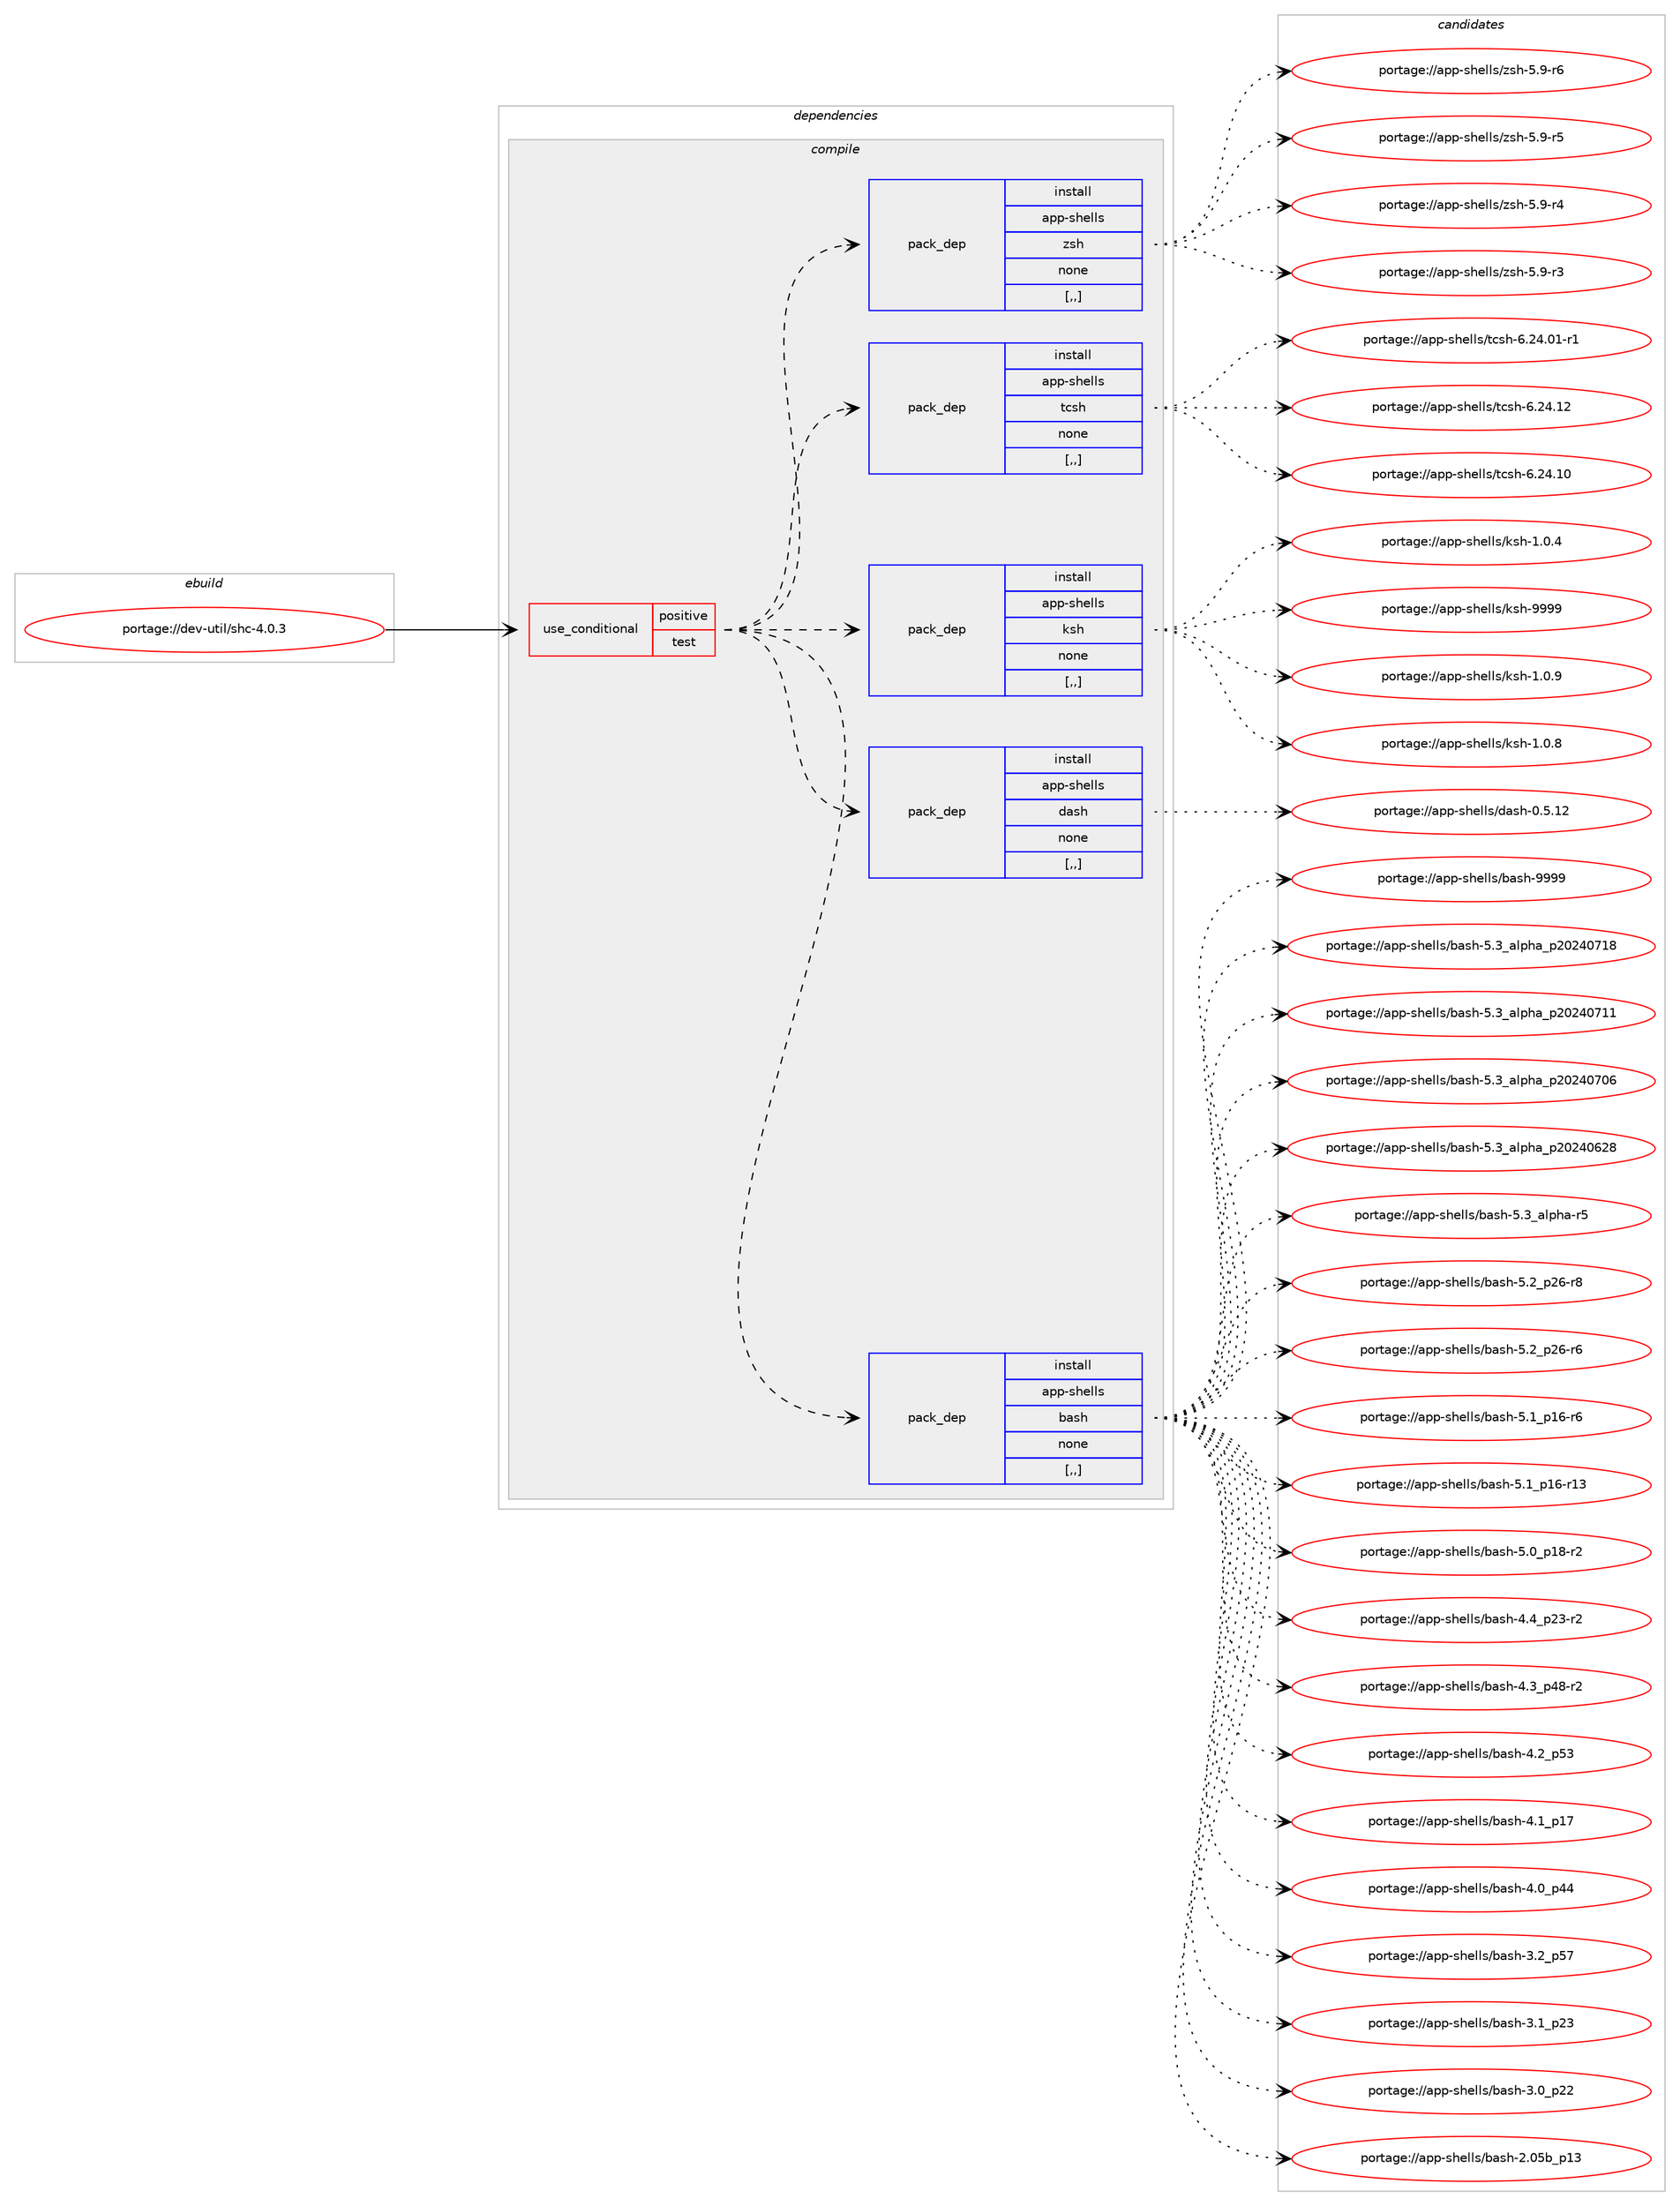 digraph prolog {

# *************
# Graph options
# *************

newrank=true;
concentrate=true;
compound=true;
graph [rankdir=LR,fontname=Helvetica,fontsize=10,ranksep=1.5];#, ranksep=2.5, nodesep=0.2];
edge  [arrowhead=vee];
node  [fontname=Helvetica,fontsize=10];

# **********
# The ebuild
# **********

subgraph cluster_leftcol {
color=gray;
label=<<i>ebuild</i>>;
id [label="portage://dev-util/shc-4.0.3", color=red, width=4, href="../dev-util/shc-4.0.3.svg"];
}

# ****************
# The dependencies
# ****************

subgraph cluster_midcol {
color=gray;
label=<<i>dependencies</i>>;
subgraph cluster_compile {
fillcolor="#eeeeee";
style=filled;
label=<<i>compile</i>>;
subgraph cond62082 {
dependency220342 [label=<<TABLE BORDER="0" CELLBORDER="1" CELLSPACING="0" CELLPADDING="4"><TR><TD ROWSPAN="3" CELLPADDING="10">use_conditional</TD></TR><TR><TD>positive</TD></TR><TR><TD>test</TD></TR></TABLE>>, shape=none, color=red];
subgraph pack156814 {
dependency220343 [label=<<TABLE BORDER="0" CELLBORDER="1" CELLSPACING="0" CELLPADDING="4" WIDTH="220"><TR><TD ROWSPAN="6" CELLPADDING="30">pack_dep</TD></TR><TR><TD WIDTH="110">install</TD></TR><TR><TD>app-shells</TD></TR><TR><TD>bash</TD></TR><TR><TD>none</TD></TR><TR><TD>[,,]</TD></TR></TABLE>>, shape=none, color=blue];
}
dependency220342:e -> dependency220343:w [weight=20,style="dashed",arrowhead="vee"];
subgraph pack156815 {
dependency220344 [label=<<TABLE BORDER="0" CELLBORDER="1" CELLSPACING="0" CELLPADDING="4" WIDTH="220"><TR><TD ROWSPAN="6" CELLPADDING="30">pack_dep</TD></TR><TR><TD WIDTH="110">install</TD></TR><TR><TD>app-shells</TD></TR><TR><TD>dash</TD></TR><TR><TD>none</TD></TR><TR><TD>[,,]</TD></TR></TABLE>>, shape=none, color=blue];
}
dependency220342:e -> dependency220344:w [weight=20,style="dashed",arrowhead="vee"];
subgraph pack156816 {
dependency220345 [label=<<TABLE BORDER="0" CELLBORDER="1" CELLSPACING="0" CELLPADDING="4" WIDTH="220"><TR><TD ROWSPAN="6" CELLPADDING="30">pack_dep</TD></TR><TR><TD WIDTH="110">install</TD></TR><TR><TD>app-shells</TD></TR><TR><TD>ksh</TD></TR><TR><TD>none</TD></TR><TR><TD>[,,]</TD></TR></TABLE>>, shape=none, color=blue];
}
dependency220342:e -> dependency220345:w [weight=20,style="dashed",arrowhead="vee"];
subgraph pack156817 {
dependency220346 [label=<<TABLE BORDER="0" CELLBORDER="1" CELLSPACING="0" CELLPADDING="4" WIDTH="220"><TR><TD ROWSPAN="6" CELLPADDING="30">pack_dep</TD></TR><TR><TD WIDTH="110">install</TD></TR><TR><TD>app-shells</TD></TR><TR><TD>tcsh</TD></TR><TR><TD>none</TD></TR><TR><TD>[,,]</TD></TR></TABLE>>, shape=none, color=blue];
}
dependency220342:e -> dependency220346:w [weight=20,style="dashed",arrowhead="vee"];
subgraph pack156818 {
dependency220347 [label=<<TABLE BORDER="0" CELLBORDER="1" CELLSPACING="0" CELLPADDING="4" WIDTH="220"><TR><TD ROWSPAN="6" CELLPADDING="30">pack_dep</TD></TR><TR><TD WIDTH="110">install</TD></TR><TR><TD>app-shells</TD></TR><TR><TD>zsh</TD></TR><TR><TD>none</TD></TR><TR><TD>[,,]</TD></TR></TABLE>>, shape=none, color=blue];
}
dependency220342:e -> dependency220347:w [weight=20,style="dashed",arrowhead="vee"];
}
id:e -> dependency220342:w [weight=20,style="solid",arrowhead="vee"];
}
subgraph cluster_compileandrun {
fillcolor="#eeeeee";
style=filled;
label=<<i>compile and run</i>>;
}
subgraph cluster_run {
fillcolor="#eeeeee";
style=filled;
label=<<i>run</i>>;
}
}

# **************
# The candidates
# **************

subgraph cluster_choices {
rank=same;
color=gray;
label=<<i>candidates</i>>;

subgraph choice156814 {
color=black;
nodesep=1;
choice97112112451151041011081081154798971151044557575757 [label="portage://app-shells/bash-9999", color=red, width=4,href="../app-shells/bash-9999.svg"];
choice971121124511510410110810811547989711510445534651959710811210497951125048505248554956 [label="portage://app-shells/bash-5.3_alpha_p20240718", color=red, width=4,href="../app-shells/bash-5.3_alpha_p20240718.svg"];
choice971121124511510410110810811547989711510445534651959710811210497951125048505248554949 [label="portage://app-shells/bash-5.3_alpha_p20240711", color=red, width=4,href="../app-shells/bash-5.3_alpha_p20240711.svg"];
choice971121124511510410110810811547989711510445534651959710811210497951125048505248554854 [label="portage://app-shells/bash-5.3_alpha_p20240706", color=red, width=4,href="../app-shells/bash-5.3_alpha_p20240706.svg"];
choice971121124511510410110810811547989711510445534651959710811210497951125048505248545056 [label="portage://app-shells/bash-5.3_alpha_p20240628", color=red, width=4,href="../app-shells/bash-5.3_alpha_p20240628.svg"];
choice9711211245115104101108108115479897115104455346519597108112104974511453 [label="portage://app-shells/bash-5.3_alpha-r5", color=red, width=4,href="../app-shells/bash-5.3_alpha-r5.svg"];
choice9711211245115104101108108115479897115104455346509511250544511456 [label="portage://app-shells/bash-5.2_p26-r8", color=red, width=4,href="../app-shells/bash-5.2_p26-r8.svg"];
choice9711211245115104101108108115479897115104455346509511250544511454 [label="portage://app-shells/bash-5.2_p26-r6", color=red, width=4,href="../app-shells/bash-5.2_p26-r6.svg"];
choice9711211245115104101108108115479897115104455346499511249544511454 [label="portage://app-shells/bash-5.1_p16-r6", color=red, width=4,href="../app-shells/bash-5.1_p16-r6.svg"];
choice971121124511510410110810811547989711510445534649951124954451144951 [label="portage://app-shells/bash-5.1_p16-r13", color=red, width=4,href="../app-shells/bash-5.1_p16-r13.svg"];
choice9711211245115104101108108115479897115104455346489511249564511450 [label="portage://app-shells/bash-5.0_p18-r2", color=red, width=4,href="../app-shells/bash-5.0_p18-r2.svg"];
choice9711211245115104101108108115479897115104455246529511250514511450 [label="portage://app-shells/bash-4.4_p23-r2", color=red, width=4,href="../app-shells/bash-4.4_p23-r2.svg"];
choice9711211245115104101108108115479897115104455246519511252564511450 [label="portage://app-shells/bash-4.3_p48-r2", color=red, width=4,href="../app-shells/bash-4.3_p48-r2.svg"];
choice971121124511510410110810811547989711510445524650951125351 [label="portage://app-shells/bash-4.2_p53", color=red, width=4,href="../app-shells/bash-4.2_p53.svg"];
choice971121124511510410110810811547989711510445524649951124955 [label="portage://app-shells/bash-4.1_p17", color=red, width=4,href="../app-shells/bash-4.1_p17.svg"];
choice971121124511510410110810811547989711510445524648951125252 [label="portage://app-shells/bash-4.0_p44", color=red, width=4,href="../app-shells/bash-4.0_p44.svg"];
choice971121124511510410110810811547989711510445514650951125355 [label="portage://app-shells/bash-3.2_p57", color=red, width=4,href="../app-shells/bash-3.2_p57.svg"];
choice971121124511510410110810811547989711510445514649951125051 [label="portage://app-shells/bash-3.1_p23", color=red, width=4,href="../app-shells/bash-3.1_p23.svg"];
choice971121124511510410110810811547989711510445514648951125050 [label="portage://app-shells/bash-3.0_p22", color=red, width=4,href="../app-shells/bash-3.0_p22.svg"];
choice9711211245115104101108108115479897115104455046485398951124951 [label="portage://app-shells/bash-2.05b_p13", color=red, width=4,href="../app-shells/bash-2.05b_p13.svg"];
dependency220343:e -> choice97112112451151041011081081154798971151044557575757:w [style=dotted,weight="100"];
dependency220343:e -> choice971121124511510410110810811547989711510445534651959710811210497951125048505248554956:w [style=dotted,weight="100"];
dependency220343:e -> choice971121124511510410110810811547989711510445534651959710811210497951125048505248554949:w [style=dotted,weight="100"];
dependency220343:e -> choice971121124511510410110810811547989711510445534651959710811210497951125048505248554854:w [style=dotted,weight="100"];
dependency220343:e -> choice971121124511510410110810811547989711510445534651959710811210497951125048505248545056:w [style=dotted,weight="100"];
dependency220343:e -> choice9711211245115104101108108115479897115104455346519597108112104974511453:w [style=dotted,weight="100"];
dependency220343:e -> choice9711211245115104101108108115479897115104455346509511250544511456:w [style=dotted,weight="100"];
dependency220343:e -> choice9711211245115104101108108115479897115104455346509511250544511454:w [style=dotted,weight="100"];
dependency220343:e -> choice9711211245115104101108108115479897115104455346499511249544511454:w [style=dotted,weight="100"];
dependency220343:e -> choice971121124511510410110810811547989711510445534649951124954451144951:w [style=dotted,weight="100"];
dependency220343:e -> choice9711211245115104101108108115479897115104455346489511249564511450:w [style=dotted,weight="100"];
dependency220343:e -> choice9711211245115104101108108115479897115104455246529511250514511450:w [style=dotted,weight="100"];
dependency220343:e -> choice9711211245115104101108108115479897115104455246519511252564511450:w [style=dotted,weight="100"];
dependency220343:e -> choice971121124511510410110810811547989711510445524650951125351:w [style=dotted,weight="100"];
dependency220343:e -> choice971121124511510410110810811547989711510445524649951124955:w [style=dotted,weight="100"];
dependency220343:e -> choice971121124511510410110810811547989711510445524648951125252:w [style=dotted,weight="100"];
dependency220343:e -> choice971121124511510410110810811547989711510445514650951125355:w [style=dotted,weight="100"];
dependency220343:e -> choice971121124511510410110810811547989711510445514649951125051:w [style=dotted,weight="100"];
dependency220343:e -> choice971121124511510410110810811547989711510445514648951125050:w [style=dotted,weight="100"];
dependency220343:e -> choice9711211245115104101108108115479897115104455046485398951124951:w [style=dotted,weight="100"];
}
subgraph choice156815 {
color=black;
nodesep=1;
choice9711211245115104101108108115471009711510445484653464950 [label="portage://app-shells/dash-0.5.12", color=red, width=4,href="../app-shells/dash-0.5.12.svg"];
dependency220344:e -> choice9711211245115104101108108115471009711510445484653464950:w [style=dotted,weight="100"];
}
subgraph choice156816 {
color=black;
nodesep=1;
choice9711211245115104101108108115471071151044557575757 [label="portage://app-shells/ksh-9999", color=red, width=4,href="../app-shells/ksh-9999.svg"];
choice971121124511510410110810811547107115104454946484657 [label="portage://app-shells/ksh-1.0.9", color=red, width=4,href="../app-shells/ksh-1.0.9.svg"];
choice971121124511510410110810811547107115104454946484656 [label="portage://app-shells/ksh-1.0.8", color=red, width=4,href="../app-shells/ksh-1.0.8.svg"];
choice971121124511510410110810811547107115104454946484652 [label="portage://app-shells/ksh-1.0.4", color=red, width=4,href="../app-shells/ksh-1.0.4.svg"];
dependency220345:e -> choice9711211245115104101108108115471071151044557575757:w [style=dotted,weight="100"];
dependency220345:e -> choice971121124511510410110810811547107115104454946484657:w [style=dotted,weight="100"];
dependency220345:e -> choice971121124511510410110810811547107115104454946484656:w [style=dotted,weight="100"];
dependency220345:e -> choice971121124511510410110810811547107115104454946484652:w [style=dotted,weight="100"];
}
subgraph choice156817 {
color=black;
nodesep=1;
choice971121124511510410110810811547116991151044554465052464950 [label="portage://app-shells/tcsh-6.24.12", color=red, width=4,href="../app-shells/tcsh-6.24.12.svg"];
choice971121124511510410110810811547116991151044554465052464948 [label="portage://app-shells/tcsh-6.24.10", color=red, width=4,href="../app-shells/tcsh-6.24.10.svg"];
choice9711211245115104101108108115471169911510445544650524648494511449 [label="portage://app-shells/tcsh-6.24.01-r1", color=red, width=4,href="../app-shells/tcsh-6.24.01-r1.svg"];
dependency220346:e -> choice971121124511510410110810811547116991151044554465052464950:w [style=dotted,weight="100"];
dependency220346:e -> choice971121124511510410110810811547116991151044554465052464948:w [style=dotted,weight="100"];
dependency220346:e -> choice9711211245115104101108108115471169911510445544650524648494511449:w [style=dotted,weight="100"];
}
subgraph choice156818 {
color=black;
nodesep=1;
choice971121124511510410110810811547122115104455346574511454 [label="portage://app-shells/zsh-5.9-r6", color=red, width=4,href="../app-shells/zsh-5.9-r6.svg"];
choice971121124511510410110810811547122115104455346574511453 [label="portage://app-shells/zsh-5.9-r5", color=red, width=4,href="../app-shells/zsh-5.9-r5.svg"];
choice971121124511510410110810811547122115104455346574511452 [label="portage://app-shells/zsh-5.9-r4", color=red, width=4,href="../app-shells/zsh-5.9-r4.svg"];
choice971121124511510410110810811547122115104455346574511451 [label="portage://app-shells/zsh-5.9-r3", color=red, width=4,href="../app-shells/zsh-5.9-r3.svg"];
dependency220347:e -> choice971121124511510410110810811547122115104455346574511454:w [style=dotted,weight="100"];
dependency220347:e -> choice971121124511510410110810811547122115104455346574511453:w [style=dotted,weight="100"];
dependency220347:e -> choice971121124511510410110810811547122115104455346574511452:w [style=dotted,weight="100"];
dependency220347:e -> choice971121124511510410110810811547122115104455346574511451:w [style=dotted,weight="100"];
}
}

}
